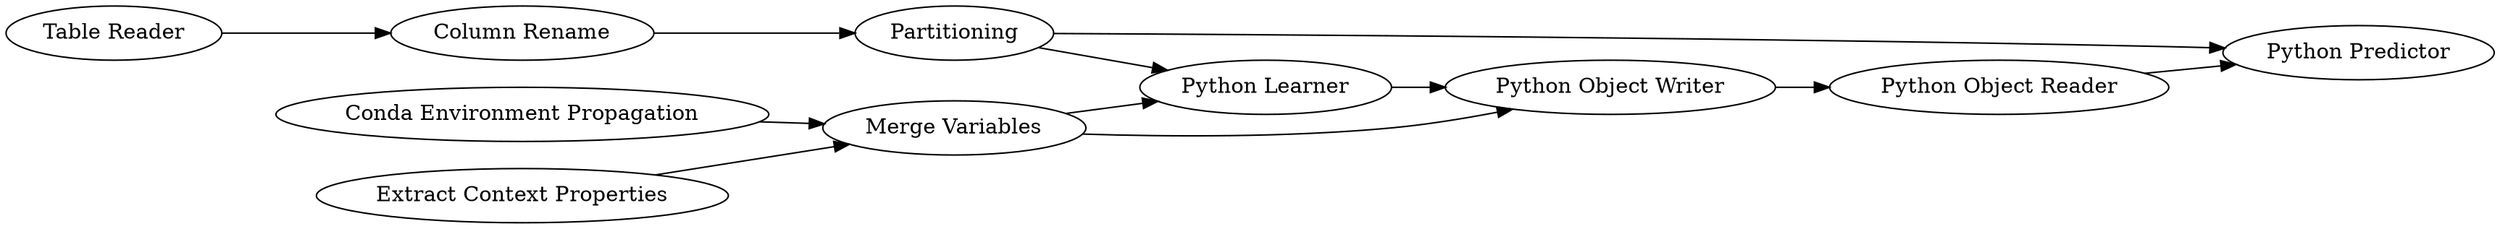 digraph {
	105 -> 2
	6 -> 8
	7 -> 8
	105 -> 3
	3 -> 7
	246 -> 105
	5 -> 6
	2 -> 3
	6 -> 2
	4 -> 105
	1 -> 5
	5 [label="Column Rename"]
	246 [label="Conda Environment Propagation"]
	1 [label="Table Reader"]
	7 [label="Python Object Reader"]
	4 [label="Extract Context Properties"]
	6 [label=Partitioning]
	8 [label="Python Predictor"]
	105 [label="Merge Variables"]
	3 [label="Python Object Writer"]
	2 [label="Python Learner"]
	rankdir=LR
}
